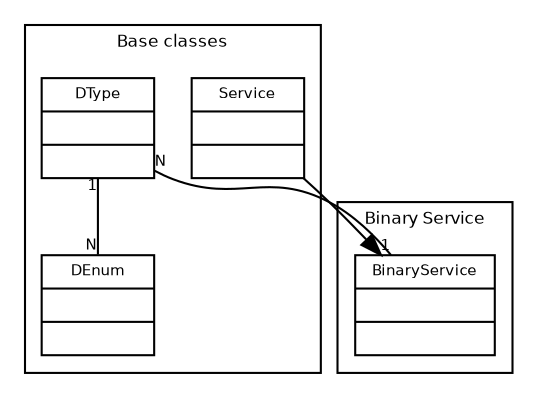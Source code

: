 digraph G {
	fontname = "Bitstream Vera Sans"
	fontsize = 8
	
	node [
		fontname = "Bitstream Vera Sans"
		fontsize = 7
		shape = "record"	
	]
	
	edge [
		fontname = "Bitstream Vera Sans"
		fontsize = 7
	]
	
	
	subgraph clusterBase {
		label = "Base classes"
	
		Service [
			label = "{Service||}"
		]
	
		DType [
			label = "{DType||}"
		]
		
		DEnum [
			label = "{DEnum||}"
		]
		
		

	}
		
	subgraph clusterBinary {
		label = "Binary Service"
		
		BinaryService [
			label = "{BinaryService||}"
		]
	}	
	
	Service -> BinaryService
	
	edge [
		arrowhead = "none"

                headlabel = "N"
                taillabel = "1"
	]
	
	BinaryService -> DType
	
	DType -> DEnum
}